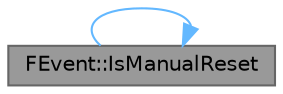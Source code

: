 digraph "FEvent::IsManualReset"
{
 // INTERACTIVE_SVG=YES
 // LATEX_PDF_SIZE
  bgcolor="transparent";
  edge [fontname=Helvetica,fontsize=10,labelfontname=Helvetica,labelfontsize=10];
  node [fontname=Helvetica,fontsize=10,shape=box,height=0.2,width=0.4];
  rankdir="LR";
  Node1 [id="Node000001",label="FEvent::IsManualReset",height=0.2,width=0.4,color="gray40", fillcolor="grey60", style="filled", fontcolor="black",tooltip="Whether the signaled state of this event needs to be reset manually."];
  Node1 -> Node1 [id="edge1_Node000001_Node000001",color="steelblue1",style="solid",tooltip=" "];
}
